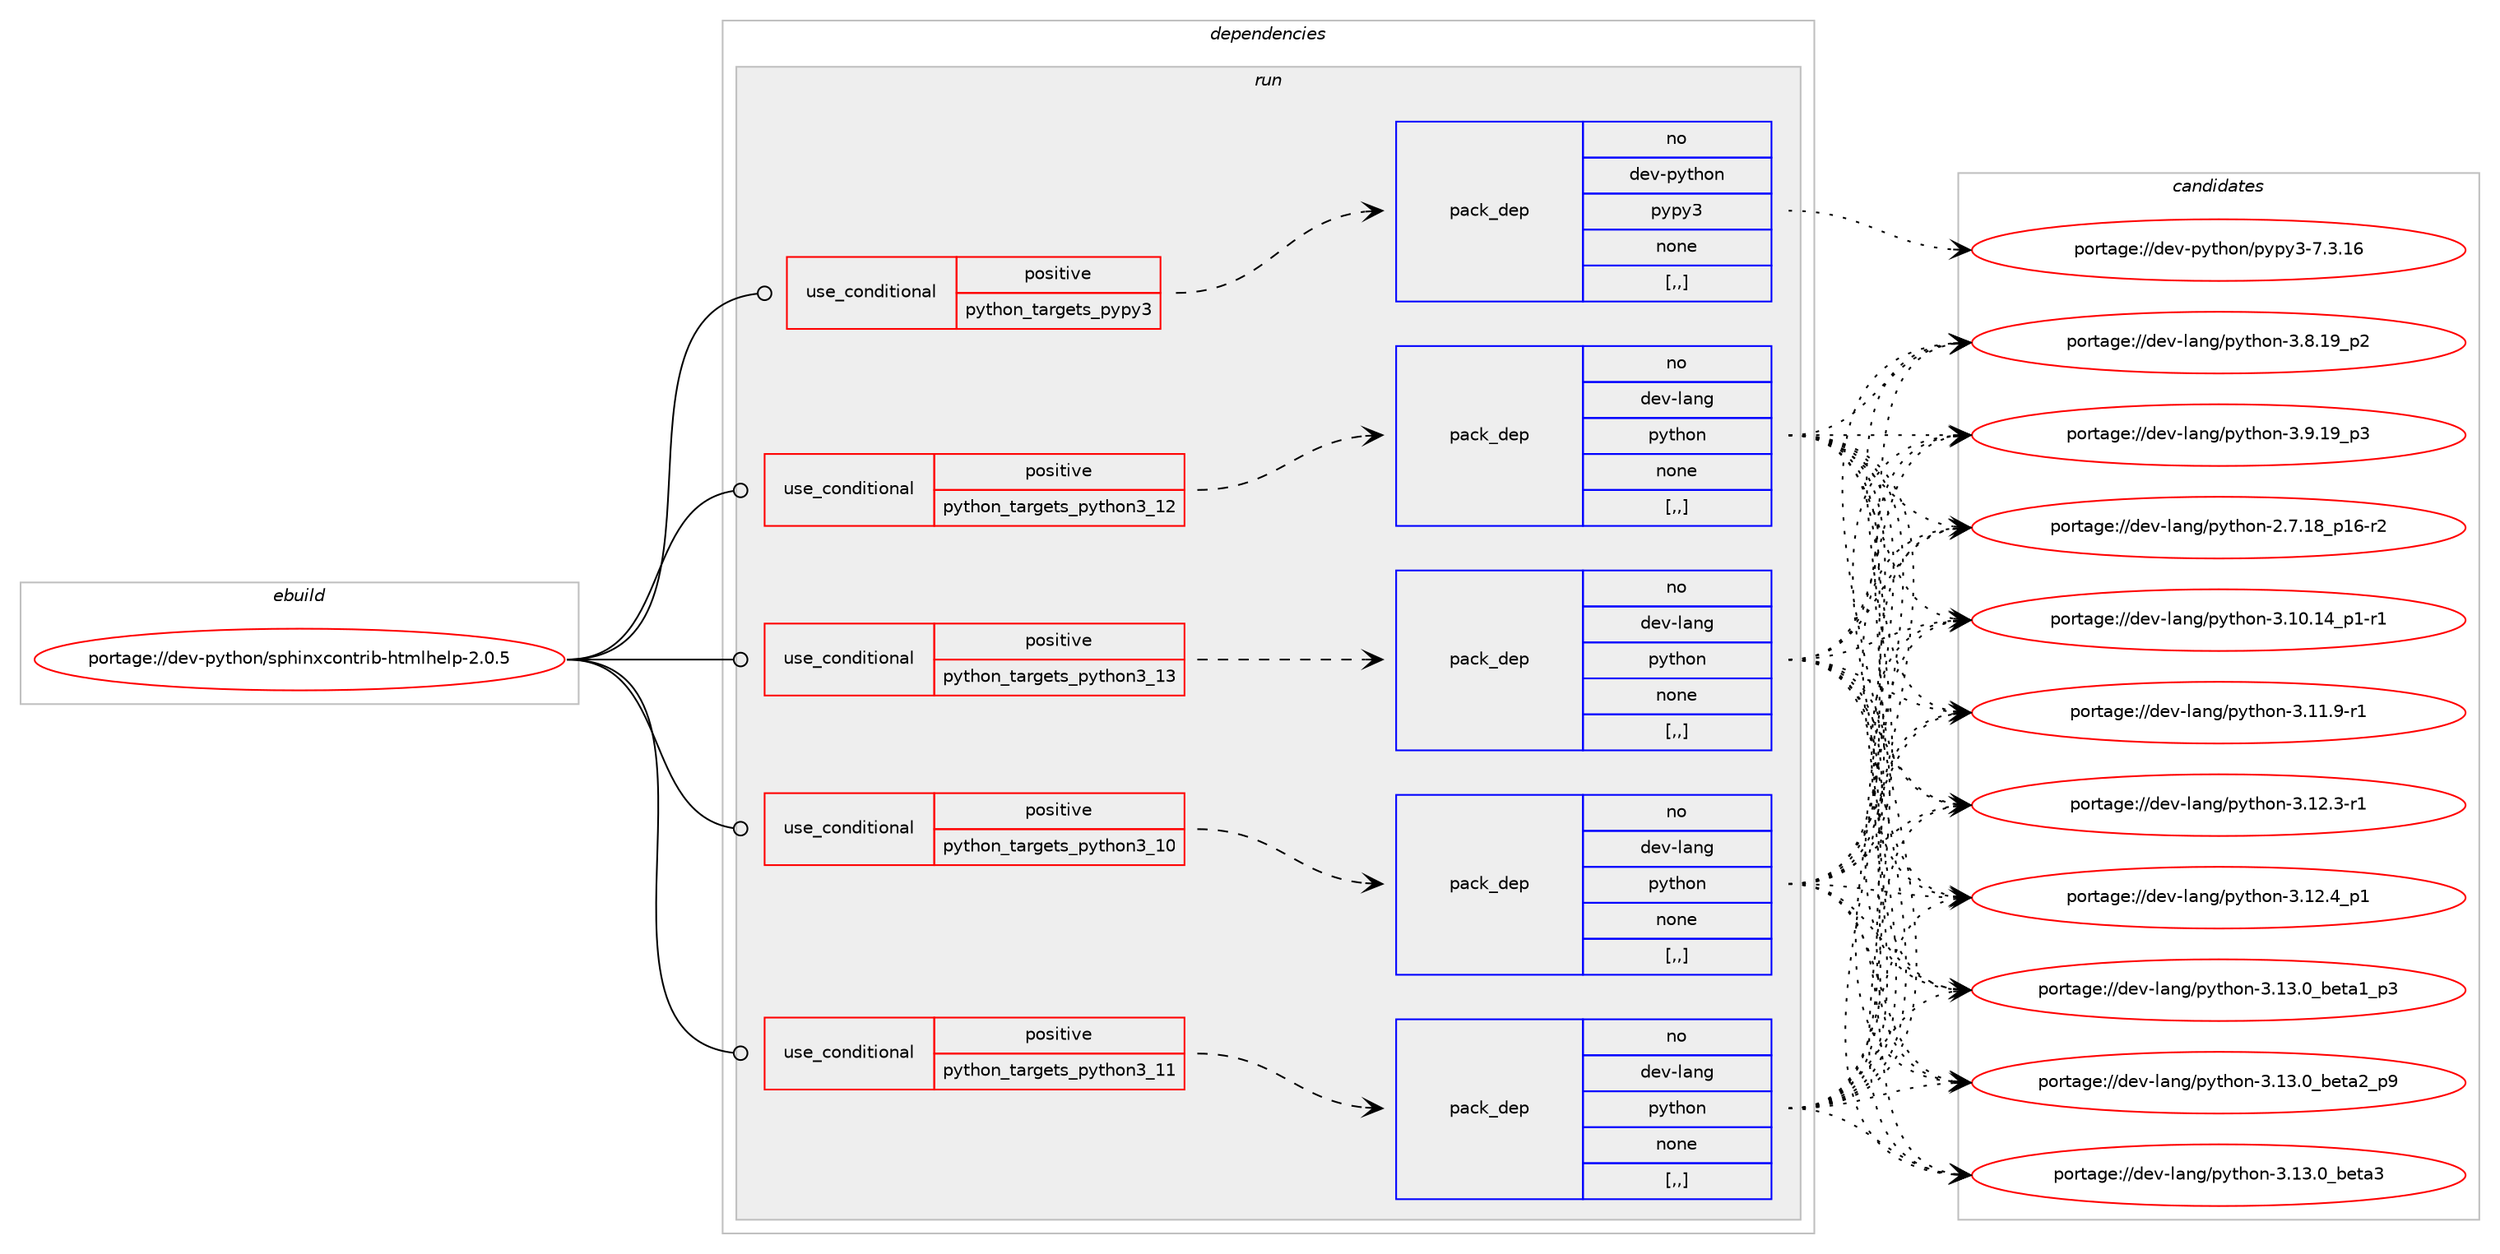 digraph prolog {

# *************
# Graph options
# *************

newrank=true;
concentrate=true;
compound=true;
graph [rankdir=LR,fontname=Helvetica,fontsize=10,ranksep=1.5];#, ranksep=2.5, nodesep=0.2];
edge  [arrowhead=vee];
node  [fontname=Helvetica,fontsize=10];

# **********
# The ebuild
# **********

subgraph cluster_leftcol {
color=gray;
rank=same;
label=<<i>ebuild</i>>;
id [label="portage://dev-python/sphinxcontrib-htmlhelp-2.0.5", color=red, width=4, href="../dev-python/sphinxcontrib-htmlhelp-2.0.5.svg"];
}

# ****************
# The dependencies
# ****************

subgraph cluster_midcol {
color=gray;
label=<<i>dependencies</i>>;
subgraph cluster_compile {
fillcolor="#eeeeee";
style=filled;
label=<<i>compile</i>>;
}
subgraph cluster_compileandrun {
fillcolor="#eeeeee";
style=filled;
label=<<i>compile and run</i>>;
}
subgraph cluster_run {
fillcolor="#eeeeee";
style=filled;
label=<<i>run</i>>;
subgraph cond38618 {
dependency160029 [label=<<TABLE BORDER="0" CELLBORDER="1" CELLSPACING="0" CELLPADDING="4"><TR><TD ROWSPAN="3" CELLPADDING="10">use_conditional</TD></TR><TR><TD>positive</TD></TR><TR><TD>python_targets_pypy3</TD></TR></TABLE>>, shape=none, color=red];
subgraph pack120173 {
dependency160030 [label=<<TABLE BORDER="0" CELLBORDER="1" CELLSPACING="0" CELLPADDING="4" WIDTH="220"><TR><TD ROWSPAN="6" CELLPADDING="30">pack_dep</TD></TR><TR><TD WIDTH="110">no</TD></TR><TR><TD>dev-python</TD></TR><TR><TD>pypy3</TD></TR><TR><TD>none</TD></TR><TR><TD>[,,]</TD></TR></TABLE>>, shape=none, color=blue];
}
dependency160029:e -> dependency160030:w [weight=20,style="dashed",arrowhead="vee"];
}
id:e -> dependency160029:w [weight=20,style="solid",arrowhead="odot"];
subgraph cond38619 {
dependency160031 [label=<<TABLE BORDER="0" CELLBORDER="1" CELLSPACING="0" CELLPADDING="4"><TR><TD ROWSPAN="3" CELLPADDING="10">use_conditional</TD></TR><TR><TD>positive</TD></TR><TR><TD>python_targets_python3_10</TD></TR></TABLE>>, shape=none, color=red];
subgraph pack120174 {
dependency160032 [label=<<TABLE BORDER="0" CELLBORDER="1" CELLSPACING="0" CELLPADDING="4" WIDTH="220"><TR><TD ROWSPAN="6" CELLPADDING="30">pack_dep</TD></TR><TR><TD WIDTH="110">no</TD></TR><TR><TD>dev-lang</TD></TR><TR><TD>python</TD></TR><TR><TD>none</TD></TR><TR><TD>[,,]</TD></TR></TABLE>>, shape=none, color=blue];
}
dependency160031:e -> dependency160032:w [weight=20,style="dashed",arrowhead="vee"];
}
id:e -> dependency160031:w [weight=20,style="solid",arrowhead="odot"];
subgraph cond38620 {
dependency160033 [label=<<TABLE BORDER="0" CELLBORDER="1" CELLSPACING="0" CELLPADDING="4"><TR><TD ROWSPAN="3" CELLPADDING="10">use_conditional</TD></TR><TR><TD>positive</TD></TR><TR><TD>python_targets_python3_11</TD></TR></TABLE>>, shape=none, color=red];
subgraph pack120175 {
dependency160034 [label=<<TABLE BORDER="0" CELLBORDER="1" CELLSPACING="0" CELLPADDING="4" WIDTH="220"><TR><TD ROWSPAN="6" CELLPADDING="30">pack_dep</TD></TR><TR><TD WIDTH="110">no</TD></TR><TR><TD>dev-lang</TD></TR><TR><TD>python</TD></TR><TR><TD>none</TD></TR><TR><TD>[,,]</TD></TR></TABLE>>, shape=none, color=blue];
}
dependency160033:e -> dependency160034:w [weight=20,style="dashed",arrowhead="vee"];
}
id:e -> dependency160033:w [weight=20,style="solid",arrowhead="odot"];
subgraph cond38621 {
dependency160035 [label=<<TABLE BORDER="0" CELLBORDER="1" CELLSPACING="0" CELLPADDING="4"><TR><TD ROWSPAN="3" CELLPADDING="10">use_conditional</TD></TR><TR><TD>positive</TD></TR><TR><TD>python_targets_python3_12</TD></TR></TABLE>>, shape=none, color=red];
subgraph pack120176 {
dependency160036 [label=<<TABLE BORDER="0" CELLBORDER="1" CELLSPACING="0" CELLPADDING="4" WIDTH="220"><TR><TD ROWSPAN="6" CELLPADDING="30">pack_dep</TD></TR><TR><TD WIDTH="110">no</TD></TR><TR><TD>dev-lang</TD></TR><TR><TD>python</TD></TR><TR><TD>none</TD></TR><TR><TD>[,,]</TD></TR></TABLE>>, shape=none, color=blue];
}
dependency160035:e -> dependency160036:w [weight=20,style="dashed",arrowhead="vee"];
}
id:e -> dependency160035:w [weight=20,style="solid",arrowhead="odot"];
subgraph cond38622 {
dependency160037 [label=<<TABLE BORDER="0" CELLBORDER="1" CELLSPACING="0" CELLPADDING="4"><TR><TD ROWSPAN="3" CELLPADDING="10">use_conditional</TD></TR><TR><TD>positive</TD></TR><TR><TD>python_targets_python3_13</TD></TR></TABLE>>, shape=none, color=red];
subgraph pack120177 {
dependency160038 [label=<<TABLE BORDER="0" CELLBORDER="1" CELLSPACING="0" CELLPADDING="4" WIDTH="220"><TR><TD ROWSPAN="6" CELLPADDING="30">pack_dep</TD></TR><TR><TD WIDTH="110">no</TD></TR><TR><TD>dev-lang</TD></TR><TR><TD>python</TD></TR><TR><TD>none</TD></TR><TR><TD>[,,]</TD></TR></TABLE>>, shape=none, color=blue];
}
dependency160037:e -> dependency160038:w [weight=20,style="dashed",arrowhead="vee"];
}
id:e -> dependency160037:w [weight=20,style="solid",arrowhead="odot"];
}
}

# **************
# The candidates
# **************

subgraph cluster_choices {
rank=same;
color=gray;
label=<<i>candidates</i>>;

subgraph choice120173 {
color=black;
nodesep=1;
choice10010111845112121116104111110471121211121215145554651464954 [label="portage://dev-python/pypy3-7.3.16", color=red, width=4,href="../dev-python/pypy3-7.3.16.svg"];
dependency160030:e -> choice10010111845112121116104111110471121211121215145554651464954:w [style=dotted,weight="100"];
}
subgraph choice120174 {
color=black;
nodesep=1;
choice100101118451089711010347112121116104111110455046554649569511249544511450 [label="portage://dev-lang/python-2.7.18_p16-r2", color=red, width=4,href="../dev-lang/python-2.7.18_p16-r2.svg"];
choice100101118451089711010347112121116104111110455146494846495295112494511449 [label="portage://dev-lang/python-3.10.14_p1-r1", color=red, width=4,href="../dev-lang/python-3.10.14_p1-r1.svg"];
choice100101118451089711010347112121116104111110455146494946574511449 [label="portage://dev-lang/python-3.11.9-r1", color=red, width=4,href="../dev-lang/python-3.11.9-r1.svg"];
choice100101118451089711010347112121116104111110455146495046514511449 [label="portage://dev-lang/python-3.12.3-r1", color=red, width=4,href="../dev-lang/python-3.12.3-r1.svg"];
choice100101118451089711010347112121116104111110455146495046529511249 [label="portage://dev-lang/python-3.12.4_p1", color=red, width=4,href="../dev-lang/python-3.12.4_p1.svg"];
choice10010111845108971101034711212111610411111045514649514648959810111697499511251 [label="portage://dev-lang/python-3.13.0_beta1_p3", color=red, width=4,href="../dev-lang/python-3.13.0_beta1_p3.svg"];
choice10010111845108971101034711212111610411111045514649514648959810111697509511257 [label="portage://dev-lang/python-3.13.0_beta2_p9", color=red, width=4,href="../dev-lang/python-3.13.0_beta2_p9.svg"];
choice1001011184510897110103471121211161041111104551464951464895981011169751 [label="portage://dev-lang/python-3.13.0_beta3", color=red, width=4,href="../dev-lang/python-3.13.0_beta3.svg"];
choice100101118451089711010347112121116104111110455146564649579511250 [label="portage://dev-lang/python-3.8.19_p2", color=red, width=4,href="../dev-lang/python-3.8.19_p2.svg"];
choice100101118451089711010347112121116104111110455146574649579511251 [label="portage://dev-lang/python-3.9.19_p3", color=red, width=4,href="../dev-lang/python-3.9.19_p3.svg"];
dependency160032:e -> choice100101118451089711010347112121116104111110455046554649569511249544511450:w [style=dotted,weight="100"];
dependency160032:e -> choice100101118451089711010347112121116104111110455146494846495295112494511449:w [style=dotted,weight="100"];
dependency160032:e -> choice100101118451089711010347112121116104111110455146494946574511449:w [style=dotted,weight="100"];
dependency160032:e -> choice100101118451089711010347112121116104111110455146495046514511449:w [style=dotted,weight="100"];
dependency160032:e -> choice100101118451089711010347112121116104111110455146495046529511249:w [style=dotted,weight="100"];
dependency160032:e -> choice10010111845108971101034711212111610411111045514649514648959810111697499511251:w [style=dotted,weight="100"];
dependency160032:e -> choice10010111845108971101034711212111610411111045514649514648959810111697509511257:w [style=dotted,weight="100"];
dependency160032:e -> choice1001011184510897110103471121211161041111104551464951464895981011169751:w [style=dotted,weight="100"];
dependency160032:e -> choice100101118451089711010347112121116104111110455146564649579511250:w [style=dotted,weight="100"];
dependency160032:e -> choice100101118451089711010347112121116104111110455146574649579511251:w [style=dotted,weight="100"];
}
subgraph choice120175 {
color=black;
nodesep=1;
choice100101118451089711010347112121116104111110455046554649569511249544511450 [label="portage://dev-lang/python-2.7.18_p16-r2", color=red, width=4,href="../dev-lang/python-2.7.18_p16-r2.svg"];
choice100101118451089711010347112121116104111110455146494846495295112494511449 [label="portage://dev-lang/python-3.10.14_p1-r1", color=red, width=4,href="../dev-lang/python-3.10.14_p1-r1.svg"];
choice100101118451089711010347112121116104111110455146494946574511449 [label="portage://dev-lang/python-3.11.9-r1", color=red, width=4,href="../dev-lang/python-3.11.9-r1.svg"];
choice100101118451089711010347112121116104111110455146495046514511449 [label="portage://dev-lang/python-3.12.3-r1", color=red, width=4,href="../dev-lang/python-3.12.3-r1.svg"];
choice100101118451089711010347112121116104111110455146495046529511249 [label="portage://dev-lang/python-3.12.4_p1", color=red, width=4,href="../dev-lang/python-3.12.4_p1.svg"];
choice10010111845108971101034711212111610411111045514649514648959810111697499511251 [label="portage://dev-lang/python-3.13.0_beta1_p3", color=red, width=4,href="../dev-lang/python-3.13.0_beta1_p3.svg"];
choice10010111845108971101034711212111610411111045514649514648959810111697509511257 [label="portage://dev-lang/python-3.13.0_beta2_p9", color=red, width=4,href="../dev-lang/python-3.13.0_beta2_p9.svg"];
choice1001011184510897110103471121211161041111104551464951464895981011169751 [label="portage://dev-lang/python-3.13.0_beta3", color=red, width=4,href="../dev-lang/python-3.13.0_beta3.svg"];
choice100101118451089711010347112121116104111110455146564649579511250 [label="portage://dev-lang/python-3.8.19_p2", color=red, width=4,href="../dev-lang/python-3.8.19_p2.svg"];
choice100101118451089711010347112121116104111110455146574649579511251 [label="portage://dev-lang/python-3.9.19_p3", color=red, width=4,href="../dev-lang/python-3.9.19_p3.svg"];
dependency160034:e -> choice100101118451089711010347112121116104111110455046554649569511249544511450:w [style=dotted,weight="100"];
dependency160034:e -> choice100101118451089711010347112121116104111110455146494846495295112494511449:w [style=dotted,weight="100"];
dependency160034:e -> choice100101118451089711010347112121116104111110455146494946574511449:w [style=dotted,weight="100"];
dependency160034:e -> choice100101118451089711010347112121116104111110455146495046514511449:w [style=dotted,weight="100"];
dependency160034:e -> choice100101118451089711010347112121116104111110455146495046529511249:w [style=dotted,weight="100"];
dependency160034:e -> choice10010111845108971101034711212111610411111045514649514648959810111697499511251:w [style=dotted,weight="100"];
dependency160034:e -> choice10010111845108971101034711212111610411111045514649514648959810111697509511257:w [style=dotted,weight="100"];
dependency160034:e -> choice1001011184510897110103471121211161041111104551464951464895981011169751:w [style=dotted,weight="100"];
dependency160034:e -> choice100101118451089711010347112121116104111110455146564649579511250:w [style=dotted,weight="100"];
dependency160034:e -> choice100101118451089711010347112121116104111110455146574649579511251:w [style=dotted,weight="100"];
}
subgraph choice120176 {
color=black;
nodesep=1;
choice100101118451089711010347112121116104111110455046554649569511249544511450 [label="portage://dev-lang/python-2.7.18_p16-r2", color=red, width=4,href="../dev-lang/python-2.7.18_p16-r2.svg"];
choice100101118451089711010347112121116104111110455146494846495295112494511449 [label="portage://dev-lang/python-3.10.14_p1-r1", color=red, width=4,href="../dev-lang/python-3.10.14_p1-r1.svg"];
choice100101118451089711010347112121116104111110455146494946574511449 [label="portage://dev-lang/python-3.11.9-r1", color=red, width=4,href="../dev-lang/python-3.11.9-r1.svg"];
choice100101118451089711010347112121116104111110455146495046514511449 [label="portage://dev-lang/python-3.12.3-r1", color=red, width=4,href="../dev-lang/python-3.12.3-r1.svg"];
choice100101118451089711010347112121116104111110455146495046529511249 [label="portage://dev-lang/python-3.12.4_p1", color=red, width=4,href="../dev-lang/python-3.12.4_p1.svg"];
choice10010111845108971101034711212111610411111045514649514648959810111697499511251 [label="portage://dev-lang/python-3.13.0_beta1_p3", color=red, width=4,href="../dev-lang/python-3.13.0_beta1_p3.svg"];
choice10010111845108971101034711212111610411111045514649514648959810111697509511257 [label="portage://dev-lang/python-3.13.0_beta2_p9", color=red, width=4,href="../dev-lang/python-3.13.0_beta2_p9.svg"];
choice1001011184510897110103471121211161041111104551464951464895981011169751 [label="portage://dev-lang/python-3.13.0_beta3", color=red, width=4,href="../dev-lang/python-3.13.0_beta3.svg"];
choice100101118451089711010347112121116104111110455146564649579511250 [label="portage://dev-lang/python-3.8.19_p2", color=red, width=4,href="../dev-lang/python-3.8.19_p2.svg"];
choice100101118451089711010347112121116104111110455146574649579511251 [label="portage://dev-lang/python-3.9.19_p3", color=red, width=4,href="../dev-lang/python-3.9.19_p3.svg"];
dependency160036:e -> choice100101118451089711010347112121116104111110455046554649569511249544511450:w [style=dotted,weight="100"];
dependency160036:e -> choice100101118451089711010347112121116104111110455146494846495295112494511449:w [style=dotted,weight="100"];
dependency160036:e -> choice100101118451089711010347112121116104111110455146494946574511449:w [style=dotted,weight="100"];
dependency160036:e -> choice100101118451089711010347112121116104111110455146495046514511449:w [style=dotted,weight="100"];
dependency160036:e -> choice100101118451089711010347112121116104111110455146495046529511249:w [style=dotted,weight="100"];
dependency160036:e -> choice10010111845108971101034711212111610411111045514649514648959810111697499511251:w [style=dotted,weight="100"];
dependency160036:e -> choice10010111845108971101034711212111610411111045514649514648959810111697509511257:w [style=dotted,weight="100"];
dependency160036:e -> choice1001011184510897110103471121211161041111104551464951464895981011169751:w [style=dotted,weight="100"];
dependency160036:e -> choice100101118451089711010347112121116104111110455146564649579511250:w [style=dotted,weight="100"];
dependency160036:e -> choice100101118451089711010347112121116104111110455146574649579511251:w [style=dotted,weight="100"];
}
subgraph choice120177 {
color=black;
nodesep=1;
choice100101118451089711010347112121116104111110455046554649569511249544511450 [label="portage://dev-lang/python-2.7.18_p16-r2", color=red, width=4,href="../dev-lang/python-2.7.18_p16-r2.svg"];
choice100101118451089711010347112121116104111110455146494846495295112494511449 [label="portage://dev-lang/python-3.10.14_p1-r1", color=red, width=4,href="../dev-lang/python-3.10.14_p1-r1.svg"];
choice100101118451089711010347112121116104111110455146494946574511449 [label="portage://dev-lang/python-3.11.9-r1", color=red, width=4,href="../dev-lang/python-3.11.9-r1.svg"];
choice100101118451089711010347112121116104111110455146495046514511449 [label="portage://dev-lang/python-3.12.3-r1", color=red, width=4,href="../dev-lang/python-3.12.3-r1.svg"];
choice100101118451089711010347112121116104111110455146495046529511249 [label="portage://dev-lang/python-3.12.4_p1", color=red, width=4,href="../dev-lang/python-3.12.4_p1.svg"];
choice10010111845108971101034711212111610411111045514649514648959810111697499511251 [label="portage://dev-lang/python-3.13.0_beta1_p3", color=red, width=4,href="../dev-lang/python-3.13.0_beta1_p3.svg"];
choice10010111845108971101034711212111610411111045514649514648959810111697509511257 [label="portage://dev-lang/python-3.13.0_beta2_p9", color=red, width=4,href="../dev-lang/python-3.13.0_beta2_p9.svg"];
choice1001011184510897110103471121211161041111104551464951464895981011169751 [label="portage://dev-lang/python-3.13.0_beta3", color=red, width=4,href="../dev-lang/python-3.13.0_beta3.svg"];
choice100101118451089711010347112121116104111110455146564649579511250 [label="portage://dev-lang/python-3.8.19_p2", color=red, width=4,href="../dev-lang/python-3.8.19_p2.svg"];
choice100101118451089711010347112121116104111110455146574649579511251 [label="portage://dev-lang/python-3.9.19_p3", color=red, width=4,href="../dev-lang/python-3.9.19_p3.svg"];
dependency160038:e -> choice100101118451089711010347112121116104111110455046554649569511249544511450:w [style=dotted,weight="100"];
dependency160038:e -> choice100101118451089711010347112121116104111110455146494846495295112494511449:w [style=dotted,weight="100"];
dependency160038:e -> choice100101118451089711010347112121116104111110455146494946574511449:w [style=dotted,weight="100"];
dependency160038:e -> choice100101118451089711010347112121116104111110455146495046514511449:w [style=dotted,weight="100"];
dependency160038:e -> choice100101118451089711010347112121116104111110455146495046529511249:w [style=dotted,weight="100"];
dependency160038:e -> choice10010111845108971101034711212111610411111045514649514648959810111697499511251:w [style=dotted,weight="100"];
dependency160038:e -> choice10010111845108971101034711212111610411111045514649514648959810111697509511257:w [style=dotted,weight="100"];
dependency160038:e -> choice1001011184510897110103471121211161041111104551464951464895981011169751:w [style=dotted,weight="100"];
dependency160038:e -> choice100101118451089711010347112121116104111110455146564649579511250:w [style=dotted,weight="100"];
dependency160038:e -> choice100101118451089711010347112121116104111110455146574649579511251:w [style=dotted,weight="100"];
}
}

}
